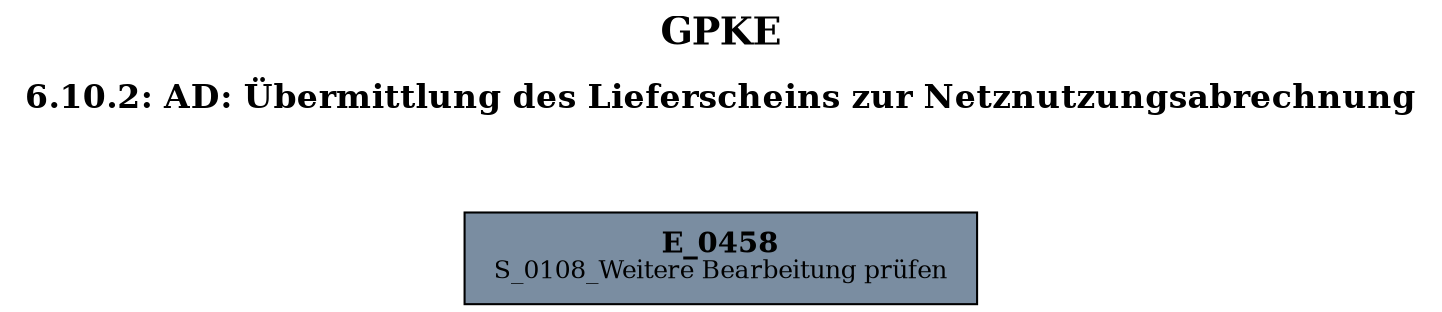 digraph D {
    labelloc="t";
    label=<<B><FONT POINT-SIZE="18">GPKE</FONT></B><BR/><BR/><B><FONT POINT-SIZE="16">6.10.2: AD: Übermittlung des Lieferscheins zur Netznutzungsabrechnung</FONT></B><BR/><BR/><BR/><BR/>>;
    ratio="compress";
    concentrate=true;
    pack=true;
    rankdir=TB;
    packmode="array";
    size="20,20";
    "Empty" [margin="0.2,0.12", shape=box, style=filled, fillcolor="#7a8da1", label=<<B>E_0458</B><BR align="center"/><FONT point-size="12">S_0108_Weitere Bearbeitung prüfen</FONT><BR align="center"/>>];


    bgcolor="transparent";
}